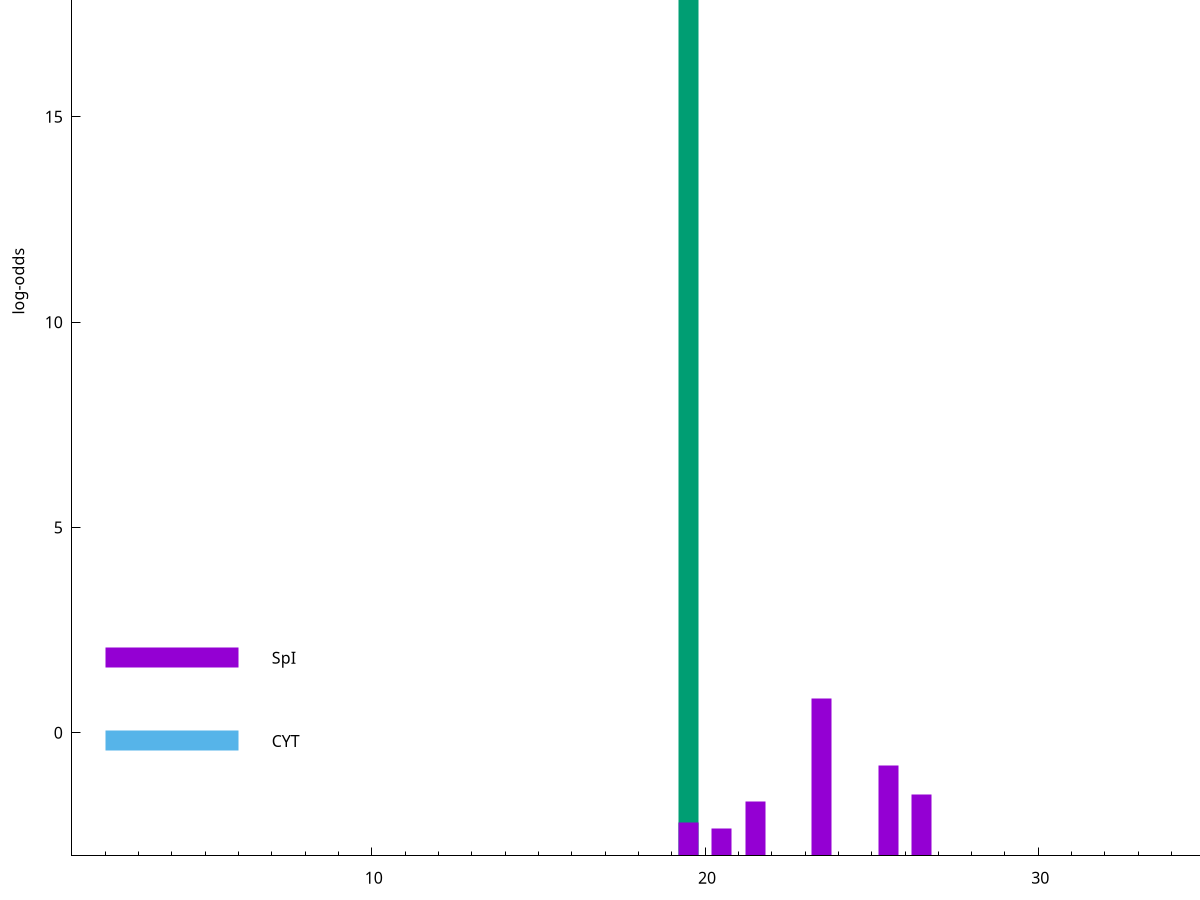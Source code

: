 set title "LipoP predictions for SRR4017849.gff"
set size 2., 1.4
set xrange [1:70] 
set mxtics 10
set yrange [-3:25]
set y2range [0:28]
set ylabel "log-odds"
set term postscript eps color solid "Helvetica" 30
set output "SRR4017849.gff248.eps"
set arrow from 2,23.2549 to 6,23.2549 nohead lt 2 lw 20
set label "SpII" at 7,23.2549
set arrow from 2,1.82519 to 6,1.82519 nohead lt 1 lw 20
set label "SpI" at 7,1.82519
set arrow from 2,-0.200913 to 6,-0.200913 nohead lt 3 lw 20
set label "CYT" at 7,-0.200913
set arrow from 2,23.2549 to 6,23.2549 nohead lt 2 lw 20
set label "SpII" at 7,23.2549
# NOTE: The scores below are the log-odds scores with the threshold
# NOTE: subtracted (a hack to make gnuplot make the histogram all
# NOTE: look nice).
plot "-" axes x1y2 title "" with impulses lt 2 lw 20, "-" axes x1y2 title "" with impulses lt 1 lw 20
19.500000 26.254900
e
23.500000 3.821899
25.500000 2.196152
26.500000 1.488770
21.500000 1.328700
19.500000 0.804890
20.500000 0.660880
e
exit
